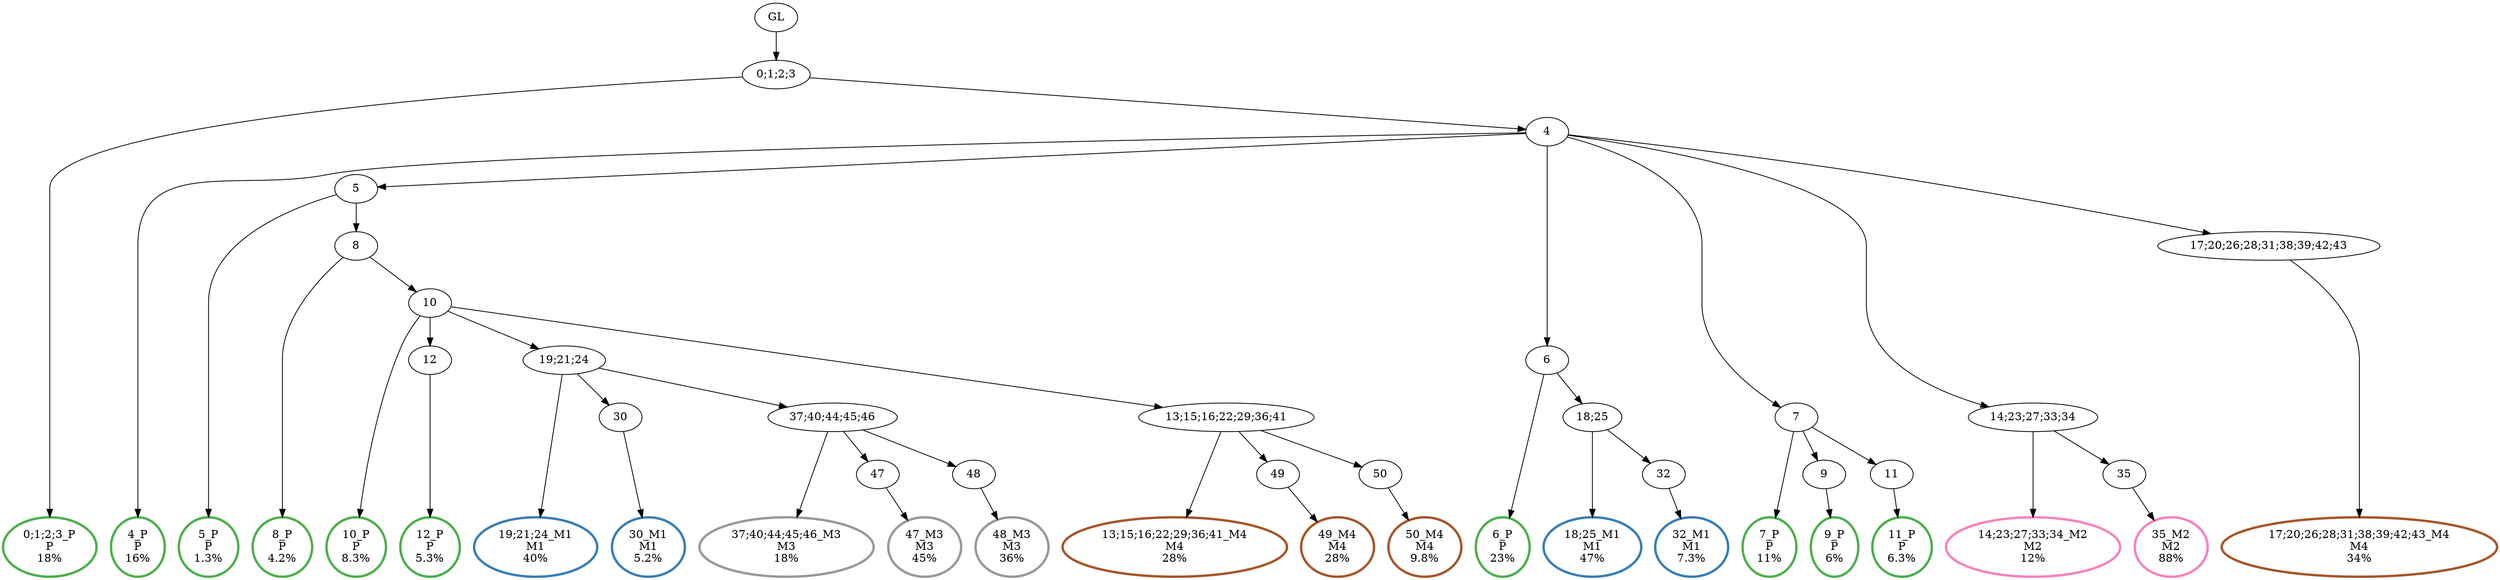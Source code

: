 digraph T {
	{
		rank=same
		44 [penwidth=3,colorscheme=set19,color=3,label="0;1;2;3_P\nP\n18%"]
		42 [penwidth=3,colorscheme=set19,color=3,label="4_P\nP\n16%"]
		40 [penwidth=3,colorscheme=set19,color=3,label="5_P\nP\n1.3%"]
		38 [penwidth=3,colorscheme=set19,color=3,label="8_P\nP\n4.2%"]
		36 [penwidth=3,colorscheme=set19,color=3,label="10_P\nP\n8.3%"]
		34 [penwidth=3,colorscheme=set19,color=3,label="12_P\nP\n5.3%"]
		32 [penwidth=3,colorscheme=set19,color=3,label="6_P\nP\n23%"]
		30 [penwidth=3,colorscheme=set19,color=3,label="7_P\nP\n11%"]
		28 [penwidth=3,colorscheme=set19,color=3,label="9_P\nP\n6%"]
		26 [penwidth=3,colorscheme=set19,color=3,label="11_P\nP\n6.3%"]
		24 [penwidth=3,colorscheme=set19,color=2,label="19;21;24_M1\nM1\n40%"]
		22 [penwidth=3,colorscheme=set19,color=2,label="30_M1\nM1\n5.2%"]
		20 [penwidth=3,colorscheme=set19,color=2,label="18;25_M1\nM1\n47%"]
		18 [penwidth=3,colorscheme=set19,color=2,label="32_M1\nM1\n7.3%"]
		16 [penwidth=3,colorscheme=set19,color=8,label="14;23;27;33;34_M2\nM2\n12%"]
		14 [penwidth=3,colorscheme=set19,color=8,label="35_M2\nM2\n88%"]
		12 [penwidth=3,colorscheme=set19,color=9,label="37;40;44;45;46_M3\nM3\n18%"]
		10 [penwidth=3,colorscheme=set19,color=9,label="47_M3\nM3\n45%"]
		8 [penwidth=3,colorscheme=set19,color=9,label="48_M3\nM3\n36%"]
		6 [penwidth=3,colorscheme=set19,color=7,label="13;15;16;22;29;36;41_M4\nM4\n28%"]
		4 [penwidth=3,colorscheme=set19,color=7,label="49_M4\nM4\n28%"]
		2 [penwidth=3,colorscheme=set19,color=7,label="50_M4\nM4\n9.8%"]
		0 [penwidth=3,colorscheme=set19,color=7,label="17;20;26;28;31;38;39;42;43_M4\nM4\n34%"]
	}
	46 [label="GL"]
	45 [label="0;1;2;3"]
	43 [label="4"]
	41 [label="5"]
	39 [label="8"]
	37 [label="10"]
	35 [label="12"]
	33 [label="6"]
	31 [label="7"]
	29 [label="9"]
	27 [label="11"]
	25 [label="19;21;24"]
	23 [label="30"]
	21 [label="18;25"]
	19 [label="32"]
	17 [label="14;23;27;33;34"]
	15 [label="35"]
	13 [label="37;40;44;45;46"]
	11 [label="47"]
	9 [label="48"]
	7 [label="13;15;16;22;29;36;41"]
	5 [label="49"]
	3 [label="50"]
	1 [label="17;20;26;28;31;38;39;42;43"]
	46 -> 45
	45 -> 44
	45 -> 43
	43 -> 42
	43 -> 41
	43 -> 33
	43 -> 31
	43 -> 17
	43 -> 1
	41 -> 40
	41 -> 39
	39 -> 38
	39 -> 37
	37 -> 36
	37 -> 35
	37 -> 25
	37 -> 7
	35 -> 34
	33 -> 32
	33 -> 21
	31 -> 30
	31 -> 29
	31 -> 27
	29 -> 28
	27 -> 26
	25 -> 24
	25 -> 23
	25 -> 13
	23 -> 22
	21 -> 20
	21 -> 19
	19 -> 18
	17 -> 16
	17 -> 15
	15 -> 14
	13 -> 12
	13 -> 11
	13 -> 9
	11 -> 10
	9 -> 8
	7 -> 6
	7 -> 5
	7 -> 3
	5 -> 4
	3 -> 2
	1 -> 0
}
